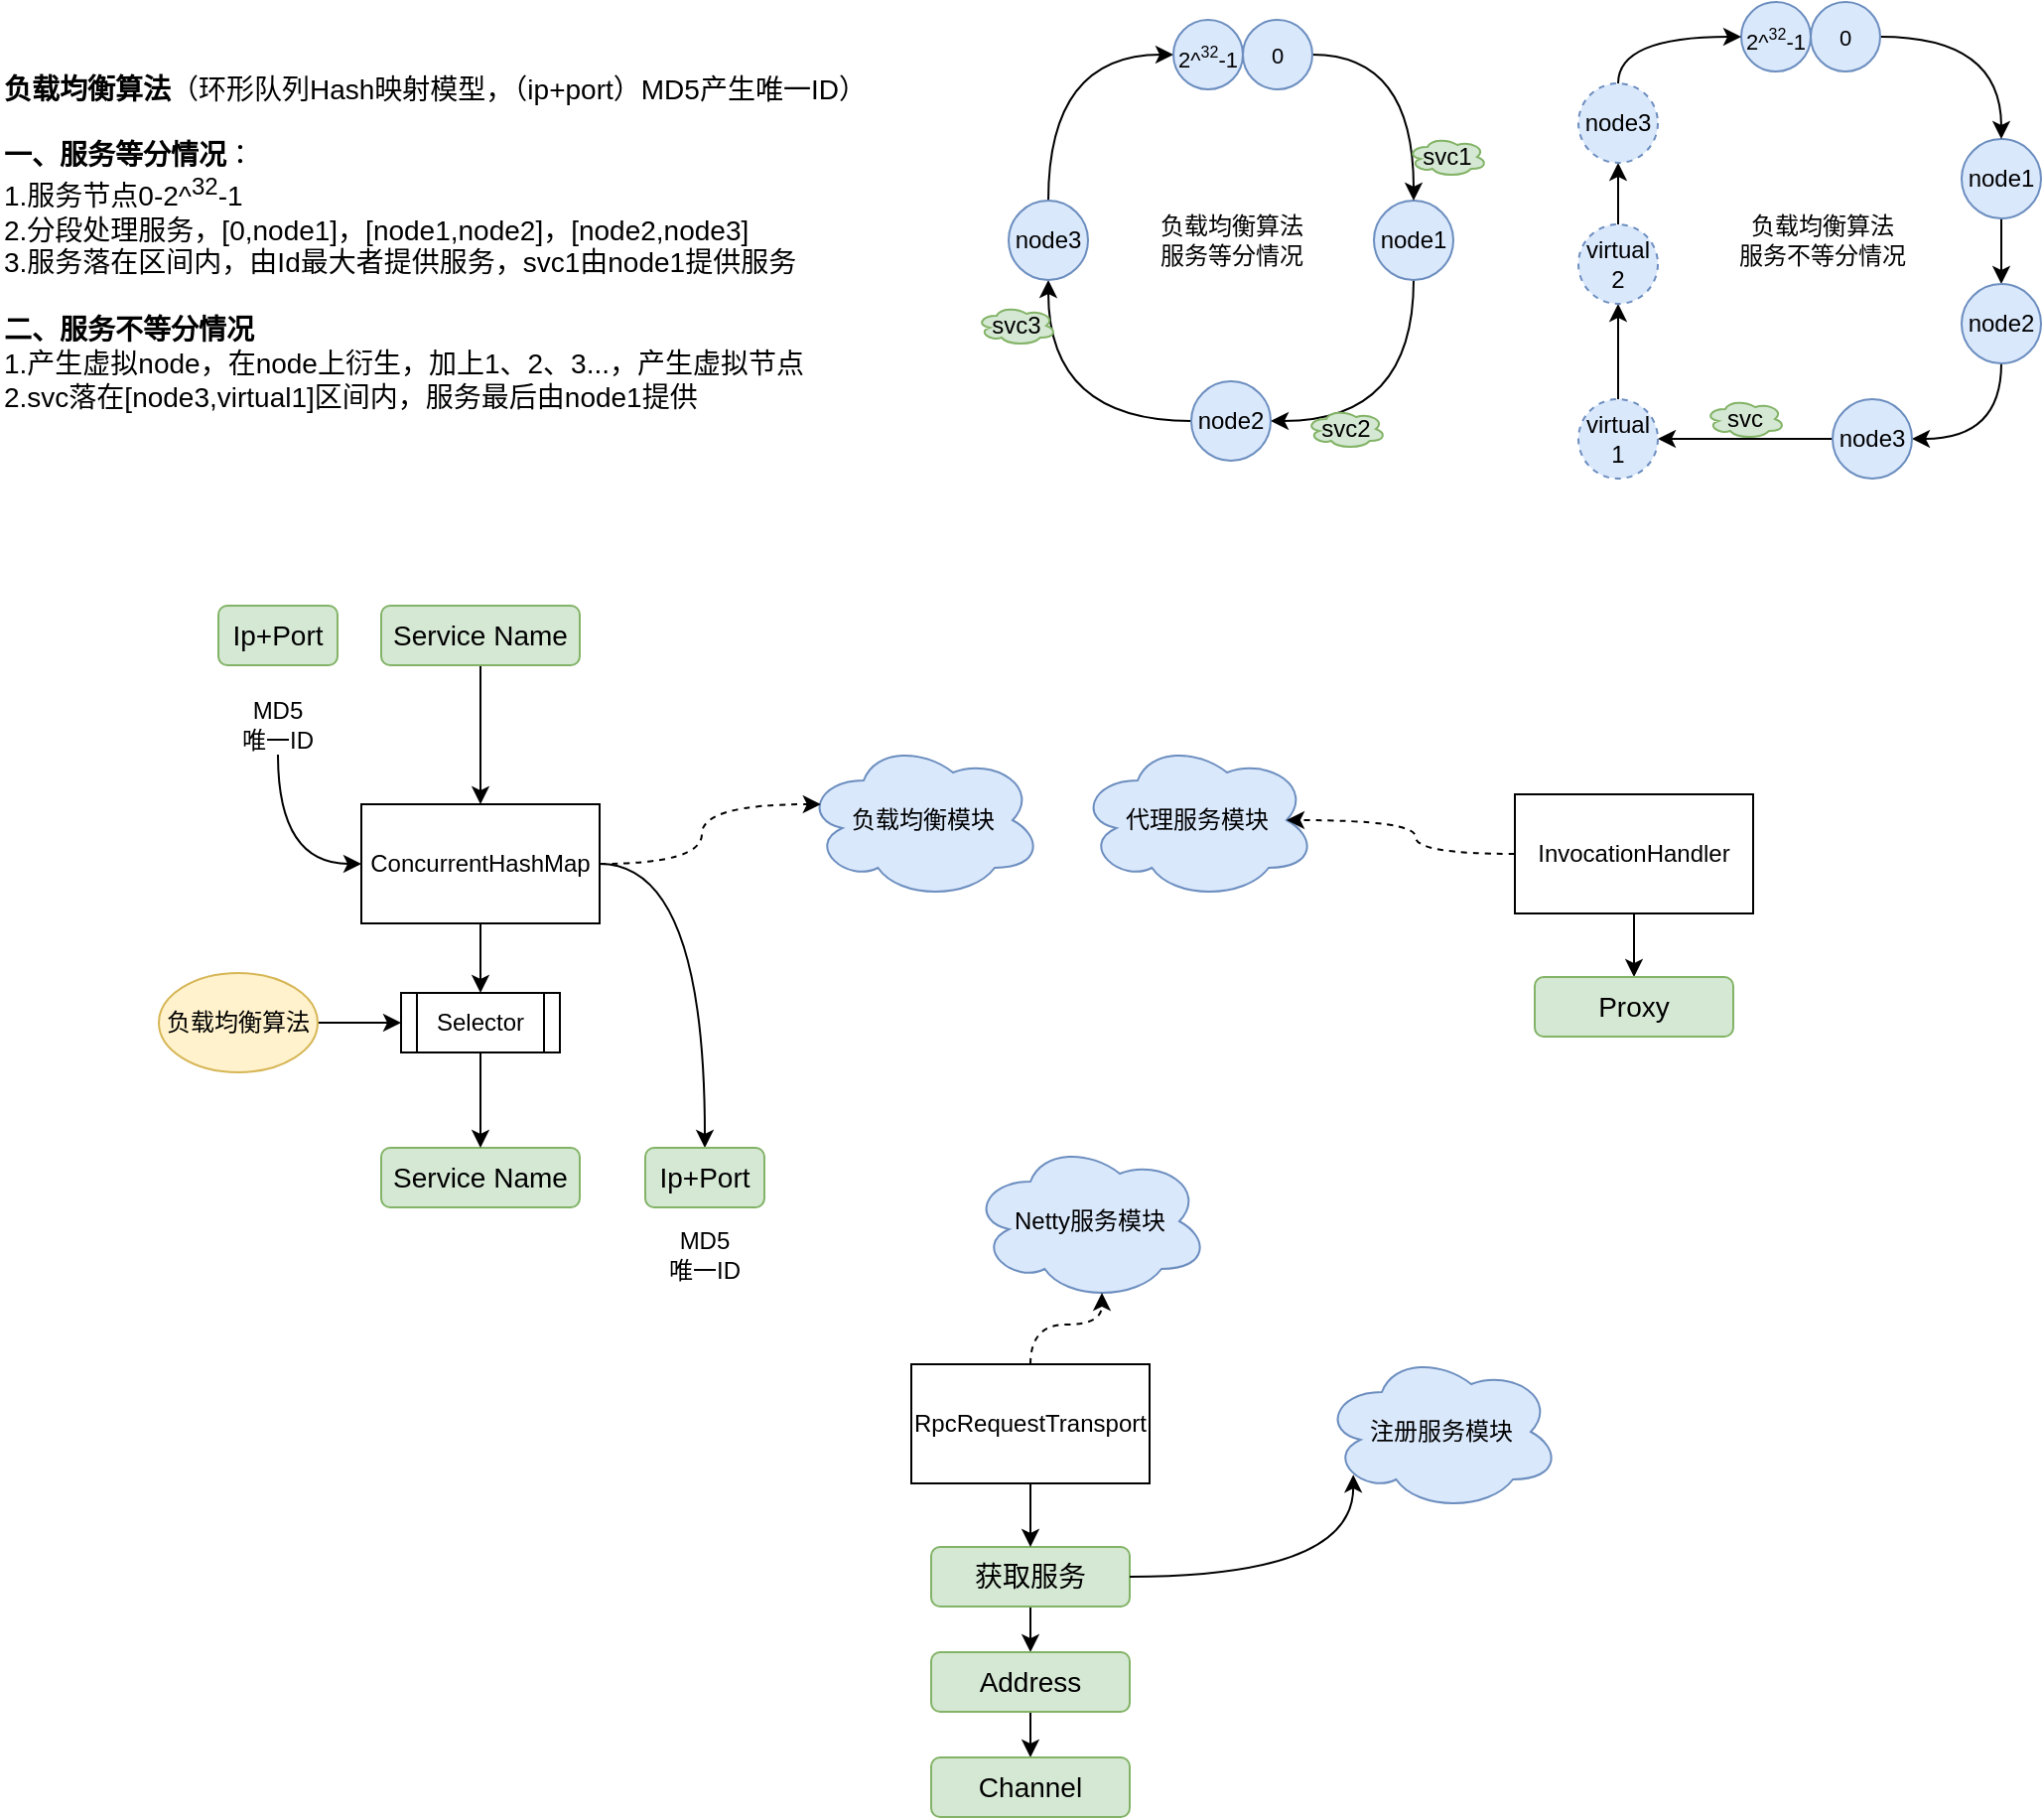 <mxfile version="24.4.7" type="github">
  <diagram name="第 1 页" id="d0vkmH2pamWl0RuNKjzO">
    <mxGraphModel dx="2234" dy="1146" grid="0" gridSize="10" guides="1" tooltips="1" connect="1" arrows="1" fold="1" page="0" pageScale="1" pageWidth="827" pageHeight="1169" math="0" shadow="0">
      <root>
        <mxCell id="0" />
        <mxCell id="1" parent="0" />
        <mxCell id="8cizAA6b8KzGThsObKtE-12" style="edgeStyle=orthogonalEdgeStyle;curved=1;rounded=0;orthogonalLoop=1;jettySize=auto;html=1;exitX=0.5;exitY=1;exitDx=0;exitDy=0;entryX=1;entryY=0.5;entryDx=0;entryDy=0;" edge="1" parent="1" source="8cizAA6b8KzGThsObKtE-3" target="8cizAA6b8KzGThsObKtE-4">
          <mxGeometry relative="1" as="geometry" />
        </mxCell>
        <mxCell id="8cizAA6b8KzGThsObKtE-3" value="node1" style="ellipse;whiteSpace=wrap;html=1;aspect=fixed;fillColor=#dae8fc;strokeColor=#6c8ebf;" vertex="1" parent="1">
          <mxGeometry x="82" y="92" width="40" height="40" as="geometry" />
        </mxCell>
        <mxCell id="8cizAA6b8KzGThsObKtE-13" style="edgeStyle=orthogonalEdgeStyle;curved=1;rounded=0;orthogonalLoop=1;jettySize=auto;html=1;exitX=0;exitY=0.5;exitDx=0;exitDy=0;entryX=0.5;entryY=1;entryDx=0;entryDy=0;" edge="1" parent="1" source="8cizAA6b8KzGThsObKtE-4" target="8cizAA6b8KzGThsObKtE-5">
          <mxGeometry relative="1" as="geometry" />
        </mxCell>
        <mxCell id="8cizAA6b8KzGThsObKtE-4" value="node2" style="ellipse;whiteSpace=wrap;html=1;aspect=fixed;fillColor=#dae8fc;strokeColor=#6c8ebf;" vertex="1" parent="1">
          <mxGeometry x="-10" y="183" width="40" height="40" as="geometry" />
        </mxCell>
        <mxCell id="8cizAA6b8KzGThsObKtE-19" style="edgeStyle=orthogonalEdgeStyle;curved=1;rounded=0;orthogonalLoop=1;jettySize=auto;html=1;exitX=0.5;exitY=0;exitDx=0;exitDy=0;entryX=0;entryY=0.5;entryDx=0;entryDy=0;" edge="1" parent="1" source="8cizAA6b8KzGThsObKtE-5" target="8cizAA6b8KzGThsObKtE-17">
          <mxGeometry relative="1" as="geometry" />
        </mxCell>
        <mxCell id="8cizAA6b8KzGThsObKtE-5" value="node3" style="ellipse;whiteSpace=wrap;html=1;aspect=fixed;fillColor=#dae8fc;strokeColor=#6c8ebf;" vertex="1" parent="1">
          <mxGeometry x="-102" y="92" width="40" height="40" as="geometry" />
        </mxCell>
        <mxCell id="8cizAA6b8KzGThsObKtE-17" value="&lt;font style=&quot;&quot;&gt;&lt;span style=&quot;font-size: 11px;&quot;&gt;2^&lt;/span&gt;&lt;sup style=&quot;&quot;&gt;&lt;font style=&quot;font-size: 8px;&quot;&gt;32&lt;/font&gt;&lt;/sup&gt;&lt;span style=&quot;font-size: 11px;&quot;&gt;-1&lt;/span&gt;&lt;/font&gt;" style="ellipse;whiteSpace=wrap;html=1;aspect=fixed;fillColor=#dae8fc;strokeColor=#6c8ebf;" vertex="1" parent="1">
          <mxGeometry x="-19" y="1" width="35" height="35" as="geometry" />
        </mxCell>
        <mxCell id="8cizAA6b8KzGThsObKtE-20" style="edgeStyle=orthogonalEdgeStyle;curved=1;rounded=0;orthogonalLoop=1;jettySize=auto;html=1;exitX=1;exitY=0.5;exitDx=0;exitDy=0;entryX=0.5;entryY=0;entryDx=0;entryDy=0;" edge="1" parent="1" source="8cizAA6b8KzGThsObKtE-18" target="8cizAA6b8KzGThsObKtE-3">
          <mxGeometry relative="1" as="geometry" />
        </mxCell>
        <mxCell id="8cizAA6b8KzGThsObKtE-18" value="0" style="ellipse;whiteSpace=wrap;html=1;aspect=fixed;fontSize=11;fillColor=#dae8fc;strokeColor=#6c8ebf;" vertex="1" parent="1">
          <mxGeometry x="16" y="1" width="35" height="35" as="geometry" />
        </mxCell>
        <mxCell id="8cizAA6b8KzGThsObKtE-21" value="svc1" style="ellipse;shape=cloud;whiteSpace=wrap;html=1;fillColor=#d5e8d4;strokeColor=#82b366;" vertex="1" parent="1">
          <mxGeometry x="99" y="60" width="40" height="20" as="geometry" />
        </mxCell>
        <mxCell id="8cizAA6b8KzGThsObKtE-24" value="svc2" style="ellipse;shape=cloud;whiteSpace=wrap;html=1;fillColor=#d5e8d4;strokeColor=#82b366;" vertex="1" parent="1">
          <mxGeometry x="48" y="197" width="40" height="20" as="geometry" />
        </mxCell>
        <mxCell id="8cizAA6b8KzGThsObKtE-26" value="svc3" style="ellipse;shape=cloud;whiteSpace=wrap;html=1;fillColor=#d5e8d4;strokeColor=#82b366;" vertex="1" parent="1">
          <mxGeometry x="-118" y="145" width="40" height="20" as="geometry" />
        </mxCell>
        <mxCell id="8cizAA6b8KzGThsObKtE-30" value="负载均衡算法&lt;div&gt;服务等分情况&lt;/div&gt;" style="text;html=1;align=center;verticalAlign=middle;whiteSpace=wrap;rounded=0;" vertex="1" parent="1">
          <mxGeometry x="-27.5" y="97" width="75" height="30" as="geometry" />
        </mxCell>
        <mxCell id="8cizAA6b8KzGThsObKtE-33" value="&lt;div&gt;&lt;font size=&quot;1&quot; style=&quot;&quot;&gt;&lt;b style=&quot;font-size: 14px;&quot;&gt;负载均衡算法&lt;/b&gt;&lt;span style=&quot;font-size: 14px;&quot;&gt;（&lt;/span&gt;&lt;/font&gt;&lt;span style=&quot;background-color: initial;&quot;&gt;环形队列Hash映射模型，（ip+port）&lt;/span&gt;&lt;span style=&quot;background-color: initial;&quot;&gt;MD5产生唯一ID）&lt;/span&gt;&lt;/div&gt;&lt;div&gt;&lt;span style=&quot;background-color: initial;&quot;&gt;&lt;br&gt;&lt;/span&gt;&lt;/div&gt;&lt;div&gt;&lt;font style=&quot;&quot;&gt;&lt;b&gt;一、服务等分情况&lt;/b&gt;：&lt;/font&gt;&lt;/div&gt;&lt;blockquote style=&quot;margin: 0 0 0 40px; border: none; padding: 0px;&quot;&gt;&lt;/blockquote&gt;&lt;span style=&quot;background-color: initial;&quot;&gt;1.服务节点0-2^&lt;/span&gt;&lt;sup style=&quot;background-color: initial;&quot;&gt;&lt;font style=&quot;font-size: 12px;&quot;&gt;32&lt;/font&gt;&lt;/sup&gt;&lt;span style=&quot;background-color: initial;&quot;&gt;-1&lt;/span&gt;&lt;br&gt;&lt;span style=&quot;background-color: initial;&quot;&gt;2.分段处理服务，[0,node1]，[node1,node2]，[node2,node3]&lt;/span&gt;&lt;br&gt;&lt;div style=&quot;&quot;&gt;&lt;font style=&quot;font-size: 14px;&quot;&gt;3.服务落在区间内，由Id最大者提供服务，svc1由node1提供服务&lt;/font&gt;&lt;/div&gt;&lt;div style=&quot;&quot;&gt;&lt;font style=&quot;font-size: 14px;&quot;&gt;&lt;br&gt;&lt;/font&gt;&lt;/div&gt;&lt;div style=&quot;&quot;&gt;&lt;b&gt;二、服务不等分情况&lt;/b&gt;&lt;/div&gt;&lt;div style=&quot;&quot;&gt;1.产生虚拟node，在node上衍生，加上1、2、3...，产生虚拟节点&lt;/div&gt;&lt;div style=&quot;&quot;&gt;2.svc落在[node3,virtual1]区间内，服务最后由node1提供&lt;/div&gt;" style="text;html=1;align=left;verticalAlign=middle;whiteSpace=wrap;rounded=0;fontSize=14;spacingTop=2;" vertex="1" parent="1">
          <mxGeometry x="-610" y="17.25" width="444" height="189.5" as="geometry" />
        </mxCell>
        <mxCell id="8cizAA6b8KzGThsObKtE-50" style="edgeStyle=orthogonalEdgeStyle;curved=1;rounded=0;orthogonalLoop=1;jettySize=auto;html=1;exitX=0.5;exitY=1;exitDx=0;exitDy=0;" edge="1" parent="1" source="8cizAA6b8KzGThsObKtE-38" target="8cizAA6b8KzGThsObKtE-40">
          <mxGeometry relative="1" as="geometry" />
        </mxCell>
        <mxCell id="8cizAA6b8KzGThsObKtE-38" value="node1" style="ellipse;whiteSpace=wrap;html=1;aspect=fixed;fillColor=#dae8fc;strokeColor=#6c8ebf;" vertex="1" parent="1">
          <mxGeometry x="378" y="61" width="40" height="40" as="geometry" />
        </mxCell>
        <mxCell id="8cizAA6b8KzGThsObKtE-52" style="edgeStyle=orthogonalEdgeStyle;curved=1;rounded=0;orthogonalLoop=1;jettySize=auto;html=1;exitX=0.5;exitY=1;exitDx=0;exitDy=0;entryX=1;entryY=0.5;entryDx=0;entryDy=0;" edge="1" parent="1" source="8cizAA6b8KzGThsObKtE-40" target="8cizAA6b8KzGThsObKtE-42">
          <mxGeometry relative="1" as="geometry" />
        </mxCell>
        <mxCell id="8cizAA6b8KzGThsObKtE-40" value="node2" style="ellipse;whiteSpace=wrap;html=1;aspect=fixed;fillColor=#dae8fc;strokeColor=#6c8ebf;" vertex="1" parent="1">
          <mxGeometry x="378" y="134" width="40" height="40" as="geometry" />
        </mxCell>
        <mxCell id="8cizAA6b8KzGThsObKtE-58" style="edgeStyle=orthogonalEdgeStyle;curved=1;rounded=0;orthogonalLoop=1;jettySize=auto;html=1;exitX=0;exitY=0.5;exitDx=0;exitDy=0;entryX=1;entryY=0.5;entryDx=0;entryDy=0;" edge="1" parent="1" source="8cizAA6b8KzGThsObKtE-42" target="8cizAA6b8KzGThsObKtE-55">
          <mxGeometry relative="1" as="geometry" />
        </mxCell>
        <mxCell id="8cizAA6b8KzGThsObKtE-42" value="node3" style="ellipse;whiteSpace=wrap;html=1;aspect=fixed;fillColor=#dae8fc;strokeColor=#6c8ebf;" vertex="1" parent="1">
          <mxGeometry x="313" y="192" width="40" height="40" as="geometry" />
        </mxCell>
        <mxCell id="8cizAA6b8KzGThsObKtE-43" value="&lt;font style=&quot;&quot;&gt;&lt;span style=&quot;font-size: 11px;&quot;&gt;2^&lt;/span&gt;&lt;sup style=&quot;&quot;&gt;&lt;font style=&quot;font-size: 8px;&quot;&gt;32&lt;/font&gt;&lt;/sup&gt;&lt;span style=&quot;font-size: 11px;&quot;&gt;-1&lt;/span&gt;&lt;/font&gt;" style="ellipse;whiteSpace=wrap;html=1;aspect=fixed;fillColor=#dae8fc;strokeColor=#6c8ebf;" vertex="1" parent="1">
          <mxGeometry x="267" y="-8" width="35" height="35" as="geometry" />
        </mxCell>
        <mxCell id="8cizAA6b8KzGThsObKtE-44" style="edgeStyle=orthogonalEdgeStyle;curved=1;rounded=0;orthogonalLoop=1;jettySize=auto;html=1;exitX=1;exitY=0.5;exitDx=0;exitDy=0;entryX=0.5;entryY=0;entryDx=0;entryDy=0;" edge="1" parent="1" source="8cizAA6b8KzGThsObKtE-45" target="8cizAA6b8KzGThsObKtE-38">
          <mxGeometry relative="1" as="geometry" />
        </mxCell>
        <mxCell id="8cizAA6b8KzGThsObKtE-45" value="0" style="ellipse;whiteSpace=wrap;html=1;aspect=fixed;fontSize=11;fillColor=#dae8fc;strokeColor=#6c8ebf;" vertex="1" parent="1">
          <mxGeometry x="302" y="-8" width="35" height="35" as="geometry" />
        </mxCell>
        <mxCell id="8cizAA6b8KzGThsObKtE-46" value="svc" style="ellipse;shape=cloud;whiteSpace=wrap;html=1;fillColor=#d5e8d4;strokeColor=#82b366;" vertex="1" parent="1">
          <mxGeometry x="249" y="192" width="40" height="20" as="geometry" />
        </mxCell>
        <mxCell id="8cizAA6b8KzGThsObKtE-49" value="负载均衡算法&lt;div&gt;服务不等分情况&lt;/div&gt;" style="text;html=1;align=center;verticalAlign=middle;whiteSpace=wrap;rounded=0;" vertex="1" parent="1">
          <mxGeometry x="265" y="97" width="86" height="30" as="geometry" />
        </mxCell>
        <mxCell id="8cizAA6b8KzGThsObKtE-64" style="edgeStyle=orthogonalEdgeStyle;curved=1;rounded=0;orthogonalLoop=1;jettySize=auto;html=1;exitX=0.5;exitY=0;exitDx=0;exitDy=0;entryX=0.5;entryY=1;entryDx=0;entryDy=0;" edge="1" parent="1" source="8cizAA6b8KzGThsObKtE-55" target="8cizAA6b8KzGThsObKtE-56">
          <mxGeometry relative="1" as="geometry" />
        </mxCell>
        <mxCell id="8cizAA6b8KzGThsObKtE-55" value="virtual 1" style="ellipse;whiteSpace=wrap;html=1;aspect=fixed;fillColor=#dae8fc;strokeColor=#6c8ebf;dashed=1;" vertex="1" parent="1">
          <mxGeometry x="185" y="192" width="40" height="40" as="geometry" />
        </mxCell>
        <mxCell id="8cizAA6b8KzGThsObKtE-60" style="edgeStyle=orthogonalEdgeStyle;curved=1;rounded=0;orthogonalLoop=1;jettySize=auto;html=1;exitX=0.5;exitY=0;exitDx=0;exitDy=0;" edge="1" parent="1" source="8cizAA6b8KzGThsObKtE-56" target="8cizAA6b8KzGThsObKtE-57">
          <mxGeometry relative="1" as="geometry" />
        </mxCell>
        <mxCell id="8cizAA6b8KzGThsObKtE-56" value="virtual 2" style="ellipse;whiteSpace=wrap;html=1;aspect=fixed;fillColor=#dae8fc;strokeColor=#6c8ebf;dashed=1;" vertex="1" parent="1">
          <mxGeometry x="185" y="104" width="40" height="40" as="geometry" />
        </mxCell>
        <mxCell id="8cizAA6b8KzGThsObKtE-61" style="edgeStyle=orthogonalEdgeStyle;curved=1;rounded=0;orthogonalLoop=1;jettySize=auto;html=1;exitX=0.5;exitY=0;exitDx=0;exitDy=0;entryX=0;entryY=0.5;entryDx=0;entryDy=0;" edge="1" parent="1" source="8cizAA6b8KzGThsObKtE-57" target="8cizAA6b8KzGThsObKtE-43">
          <mxGeometry relative="1" as="geometry" />
        </mxCell>
        <mxCell id="8cizAA6b8KzGThsObKtE-57" value="node3" style="ellipse;whiteSpace=wrap;html=1;aspect=fixed;fillColor=#dae8fc;strokeColor=#6c8ebf;dashed=1;" vertex="1" parent="1">
          <mxGeometry x="185" y="33" width="40" height="40" as="geometry" />
        </mxCell>
        <mxCell id="8cizAA6b8KzGThsObKtE-74" value="Ip+Port" style="rounded=1;whiteSpace=wrap;html=1;fillColor=#d5e8d4;strokeColor=#82b366;fontSize=14;" vertex="1" parent="1">
          <mxGeometry x="-500" y="296" width="60" height="30" as="geometry" />
        </mxCell>
        <mxCell id="8cizAA6b8KzGThsObKtE-87" style="edgeStyle=orthogonalEdgeStyle;curved=1;rounded=0;orthogonalLoop=1;jettySize=auto;html=1;exitX=0.5;exitY=1;exitDx=0;exitDy=0;" edge="1" parent="1" source="8cizAA6b8KzGThsObKtE-79" target="8cizAA6b8KzGThsObKtE-86">
          <mxGeometry relative="1" as="geometry" />
        </mxCell>
        <mxCell id="8cizAA6b8KzGThsObKtE-79" value="Service Name" style="rounded=1;whiteSpace=wrap;html=1;fillColor=#d5e8d4;strokeColor=#82b366;fontSize=14;" vertex="1" parent="1">
          <mxGeometry x="-418" y="296" width="100" height="30" as="geometry" />
        </mxCell>
        <mxCell id="8cizAA6b8KzGThsObKtE-88" style="edgeStyle=orthogonalEdgeStyle;curved=1;rounded=0;orthogonalLoop=1;jettySize=auto;html=1;exitX=0.5;exitY=1;exitDx=0;exitDy=0;entryX=0;entryY=0.5;entryDx=0;entryDy=0;" edge="1" parent="1" source="8cizAA6b8KzGThsObKtE-80" target="8cizAA6b8KzGThsObKtE-86">
          <mxGeometry relative="1" as="geometry" />
        </mxCell>
        <mxCell id="8cizAA6b8KzGThsObKtE-80" value="MD5&lt;div&gt;唯一ID&lt;br&gt;&lt;/div&gt;" style="text;html=1;align=center;verticalAlign=middle;whiteSpace=wrap;rounded=0;" vertex="1" parent="1">
          <mxGeometry x="-500" y="341" width="60" height="30" as="geometry" />
        </mxCell>
        <mxCell id="8cizAA6b8KzGThsObKtE-96" style="edgeStyle=orthogonalEdgeStyle;curved=1;rounded=0;orthogonalLoop=1;jettySize=auto;html=1;exitX=0.5;exitY=1;exitDx=0;exitDy=0;" edge="1" parent="1" source="8cizAA6b8KzGThsObKtE-86" target="8cizAA6b8KzGThsObKtE-95">
          <mxGeometry relative="1" as="geometry" />
        </mxCell>
        <mxCell id="8cizAA6b8KzGThsObKtE-104" style="edgeStyle=orthogonalEdgeStyle;curved=1;rounded=0;orthogonalLoop=1;jettySize=auto;html=1;exitX=1;exitY=0.5;exitDx=0;exitDy=0;entryX=0.5;entryY=0;entryDx=0;entryDy=0;" edge="1" parent="1" source="8cizAA6b8KzGThsObKtE-86" target="8cizAA6b8KzGThsObKtE-89">
          <mxGeometry relative="1" as="geometry" />
        </mxCell>
        <mxCell id="8cizAA6b8KzGThsObKtE-86" value="ConcurrentHashMap" style="rounded=0;whiteSpace=wrap;html=1;" vertex="1" parent="1">
          <mxGeometry x="-428" y="396" width="120" height="60" as="geometry" />
        </mxCell>
        <mxCell id="8cizAA6b8KzGThsObKtE-89" value="Ip+Port" style="rounded=1;whiteSpace=wrap;html=1;fillColor=#d5e8d4;strokeColor=#82b366;fontSize=14;" vertex="1" parent="1">
          <mxGeometry x="-285" y="569" width="60" height="30" as="geometry" />
        </mxCell>
        <mxCell id="8cizAA6b8KzGThsObKtE-90" value="MD5&lt;div&gt;唯一ID&lt;br&gt;&lt;/div&gt;" style="text;html=1;align=center;verticalAlign=middle;whiteSpace=wrap;rounded=0;" vertex="1" parent="1">
          <mxGeometry x="-285" y="608" width="60" height="30" as="geometry" />
        </mxCell>
        <mxCell id="8cizAA6b8KzGThsObKtE-91" value="Service Name" style="rounded=1;whiteSpace=wrap;html=1;fillColor=#d5e8d4;strokeColor=#82b366;fontSize=14;" vertex="1" parent="1">
          <mxGeometry x="-418" y="569" width="100" height="30" as="geometry" />
        </mxCell>
        <mxCell id="8cizAA6b8KzGThsObKtE-103" style="edgeStyle=orthogonalEdgeStyle;curved=1;rounded=0;orthogonalLoop=1;jettySize=auto;html=1;exitX=0.5;exitY=1;exitDx=0;exitDy=0;entryX=0.5;entryY=0;entryDx=0;entryDy=0;" edge="1" parent="1" source="8cizAA6b8KzGThsObKtE-95" target="8cizAA6b8KzGThsObKtE-91">
          <mxGeometry relative="1" as="geometry" />
        </mxCell>
        <mxCell id="8cizAA6b8KzGThsObKtE-95" value="Selector" style="shape=process;whiteSpace=wrap;html=1;backgroundOutline=1;" vertex="1" parent="1">
          <mxGeometry x="-408" y="491" width="80" height="30" as="geometry" />
        </mxCell>
        <mxCell id="8cizAA6b8KzGThsObKtE-107" style="edgeStyle=orthogonalEdgeStyle;curved=1;rounded=0;orthogonalLoop=1;jettySize=auto;html=1;exitX=1;exitY=0.5;exitDx=0;exitDy=0;entryX=0;entryY=0.5;entryDx=0;entryDy=0;" edge="1" parent="1" source="8cizAA6b8KzGThsObKtE-106" target="8cizAA6b8KzGThsObKtE-95">
          <mxGeometry relative="1" as="geometry" />
        </mxCell>
        <mxCell id="8cizAA6b8KzGThsObKtE-106" value="负载均衡算法" style="ellipse;whiteSpace=wrap;html=1;fillColor=#fff2cc;strokeColor=#d6b656;" vertex="1" parent="1">
          <mxGeometry x="-530" y="481" width="80" height="50" as="geometry" />
        </mxCell>
        <mxCell id="8cizAA6b8KzGThsObKtE-108" value="负载均衡模块" style="ellipse;shape=cloud;whiteSpace=wrap;html=1;fillColor=#dae8fc;strokeColor=#6c8ebf;" vertex="1" parent="1">
          <mxGeometry x="-205" y="364" width="120" height="80" as="geometry" />
        </mxCell>
        <mxCell id="8cizAA6b8KzGThsObKtE-119" style="edgeStyle=orthogonalEdgeStyle;curved=1;rounded=0;orthogonalLoop=1;jettySize=auto;html=1;exitX=0.5;exitY=1;exitDx=0;exitDy=0;" edge="1" parent="1" source="8cizAA6b8KzGThsObKtE-112" target="8cizAA6b8KzGThsObKtE-118">
          <mxGeometry relative="1" as="geometry" />
        </mxCell>
        <mxCell id="8cizAA6b8KzGThsObKtE-112" value="InvocationHandler" style="rounded=0;whiteSpace=wrap;html=1;" vertex="1" parent="1">
          <mxGeometry x="153" y="391" width="120" height="60" as="geometry" />
        </mxCell>
        <mxCell id="8cizAA6b8KzGThsObKtE-118" value="Proxy" style="rounded=1;whiteSpace=wrap;html=1;fillColor=#d5e8d4;strokeColor=#82b366;fontSize=14;" vertex="1" parent="1">
          <mxGeometry x="163" y="483" width="100" height="30" as="geometry" />
        </mxCell>
        <mxCell id="8cizAA6b8KzGThsObKtE-120" value="代理服务模块" style="ellipse;shape=cloud;whiteSpace=wrap;html=1;fillColor=#dae8fc;strokeColor=#6c8ebf;" vertex="1" parent="1">
          <mxGeometry x="-67" y="364" width="120" height="80" as="geometry" />
        </mxCell>
        <mxCell id="8cizAA6b8KzGThsObKtE-123" value="Netty服务模块" style="ellipse;shape=cloud;whiteSpace=wrap;html=1;fillColor=#dae8fc;strokeColor=#6c8ebf;" vertex="1" parent="1">
          <mxGeometry x="-121" y="566" width="120" height="80" as="geometry" />
        </mxCell>
        <mxCell id="8cizAA6b8KzGThsObKtE-126" style="edgeStyle=orthogonalEdgeStyle;curved=1;rounded=0;orthogonalLoop=1;jettySize=auto;html=1;exitX=1;exitY=0.5;exitDx=0;exitDy=0;entryX=0.07;entryY=0.4;entryDx=0;entryDy=0;entryPerimeter=0;dashed=1;" edge="1" parent="1" source="8cizAA6b8KzGThsObKtE-86" target="8cizAA6b8KzGThsObKtE-108">
          <mxGeometry relative="1" as="geometry" />
        </mxCell>
        <mxCell id="8cizAA6b8KzGThsObKtE-127" style="edgeStyle=orthogonalEdgeStyle;curved=1;rounded=0;orthogonalLoop=1;jettySize=auto;html=1;exitX=0;exitY=0.5;exitDx=0;exitDy=0;entryX=0.875;entryY=0.5;entryDx=0;entryDy=0;entryPerimeter=0;dashed=1;" edge="1" parent="1" source="8cizAA6b8KzGThsObKtE-112" target="8cizAA6b8KzGThsObKtE-120">
          <mxGeometry relative="1" as="geometry" />
        </mxCell>
        <mxCell id="8cizAA6b8KzGThsObKtE-140" style="edgeStyle=orthogonalEdgeStyle;curved=1;rounded=0;orthogonalLoop=1;jettySize=auto;html=1;exitX=0.5;exitY=1;exitDx=0;exitDy=0;" edge="1" parent="1" source="8cizAA6b8KzGThsObKtE-129" target="8cizAA6b8KzGThsObKtE-139">
          <mxGeometry relative="1" as="geometry" />
        </mxCell>
        <mxCell id="8cizAA6b8KzGThsObKtE-129" value="获取服务" style="rounded=1;whiteSpace=wrap;html=1;fillColor=#d5e8d4;strokeColor=#82b366;fontSize=14;" vertex="1" parent="1">
          <mxGeometry x="-141" y="770" width="100" height="30" as="geometry" />
        </mxCell>
        <mxCell id="8cizAA6b8KzGThsObKtE-131" value="注册服务模块" style="ellipse;shape=cloud;whiteSpace=wrap;html=1;fillColor=#dae8fc;strokeColor=#6c8ebf;" vertex="1" parent="1">
          <mxGeometry x="56" y="672" width="120" height="80" as="geometry" />
        </mxCell>
        <mxCell id="8cizAA6b8KzGThsObKtE-136" style="edgeStyle=orthogonalEdgeStyle;curved=1;rounded=0;orthogonalLoop=1;jettySize=auto;html=1;exitX=0.5;exitY=1;exitDx=0;exitDy=0;entryX=0.5;entryY=0;entryDx=0;entryDy=0;" edge="1" parent="1" source="8cizAA6b8KzGThsObKtE-134" target="8cizAA6b8KzGThsObKtE-129">
          <mxGeometry relative="1" as="geometry" />
        </mxCell>
        <mxCell id="8cizAA6b8KzGThsObKtE-134" value="RpcRequestTransport" style="rounded=0;whiteSpace=wrap;html=1;" vertex="1" parent="1">
          <mxGeometry x="-151" y="678" width="120" height="60" as="geometry" />
        </mxCell>
        <mxCell id="8cizAA6b8KzGThsObKtE-135" style="edgeStyle=orthogonalEdgeStyle;curved=1;rounded=0;orthogonalLoop=1;jettySize=auto;html=1;exitX=0.5;exitY=0;exitDx=0;exitDy=0;entryX=0.55;entryY=0.95;entryDx=0;entryDy=0;entryPerimeter=0;dashed=1;" edge="1" parent="1" source="8cizAA6b8KzGThsObKtE-134" target="8cizAA6b8KzGThsObKtE-123">
          <mxGeometry relative="1" as="geometry" />
        </mxCell>
        <mxCell id="8cizAA6b8KzGThsObKtE-137" style="edgeStyle=orthogonalEdgeStyle;curved=1;rounded=0;orthogonalLoop=1;jettySize=auto;html=1;exitX=1;exitY=0.5;exitDx=0;exitDy=0;entryX=0.13;entryY=0.77;entryDx=0;entryDy=0;entryPerimeter=0;" edge="1" parent="1" source="8cizAA6b8KzGThsObKtE-129" target="8cizAA6b8KzGThsObKtE-131">
          <mxGeometry relative="1" as="geometry" />
        </mxCell>
        <mxCell id="8cizAA6b8KzGThsObKtE-142" style="edgeStyle=orthogonalEdgeStyle;curved=1;rounded=0;orthogonalLoop=1;jettySize=auto;html=1;exitX=0.5;exitY=1;exitDx=0;exitDy=0;entryX=0.5;entryY=0;entryDx=0;entryDy=0;" edge="1" parent="1" source="8cizAA6b8KzGThsObKtE-139" target="8cizAA6b8KzGThsObKtE-141">
          <mxGeometry relative="1" as="geometry" />
        </mxCell>
        <mxCell id="8cizAA6b8KzGThsObKtE-139" value="Address" style="rounded=1;whiteSpace=wrap;html=1;fillColor=#d5e8d4;strokeColor=#82b366;fontSize=14;" vertex="1" parent="1">
          <mxGeometry x="-141" y="823" width="100" height="30" as="geometry" />
        </mxCell>
        <mxCell id="8cizAA6b8KzGThsObKtE-141" value="Channel" style="rounded=1;whiteSpace=wrap;html=1;fillColor=#d5e8d4;strokeColor=#82b366;fontSize=14;" vertex="1" parent="1">
          <mxGeometry x="-141" y="876" width="100" height="30" as="geometry" />
        </mxCell>
      </root>
    </mxGraphModel>
  </diagram>
</mxfile>
